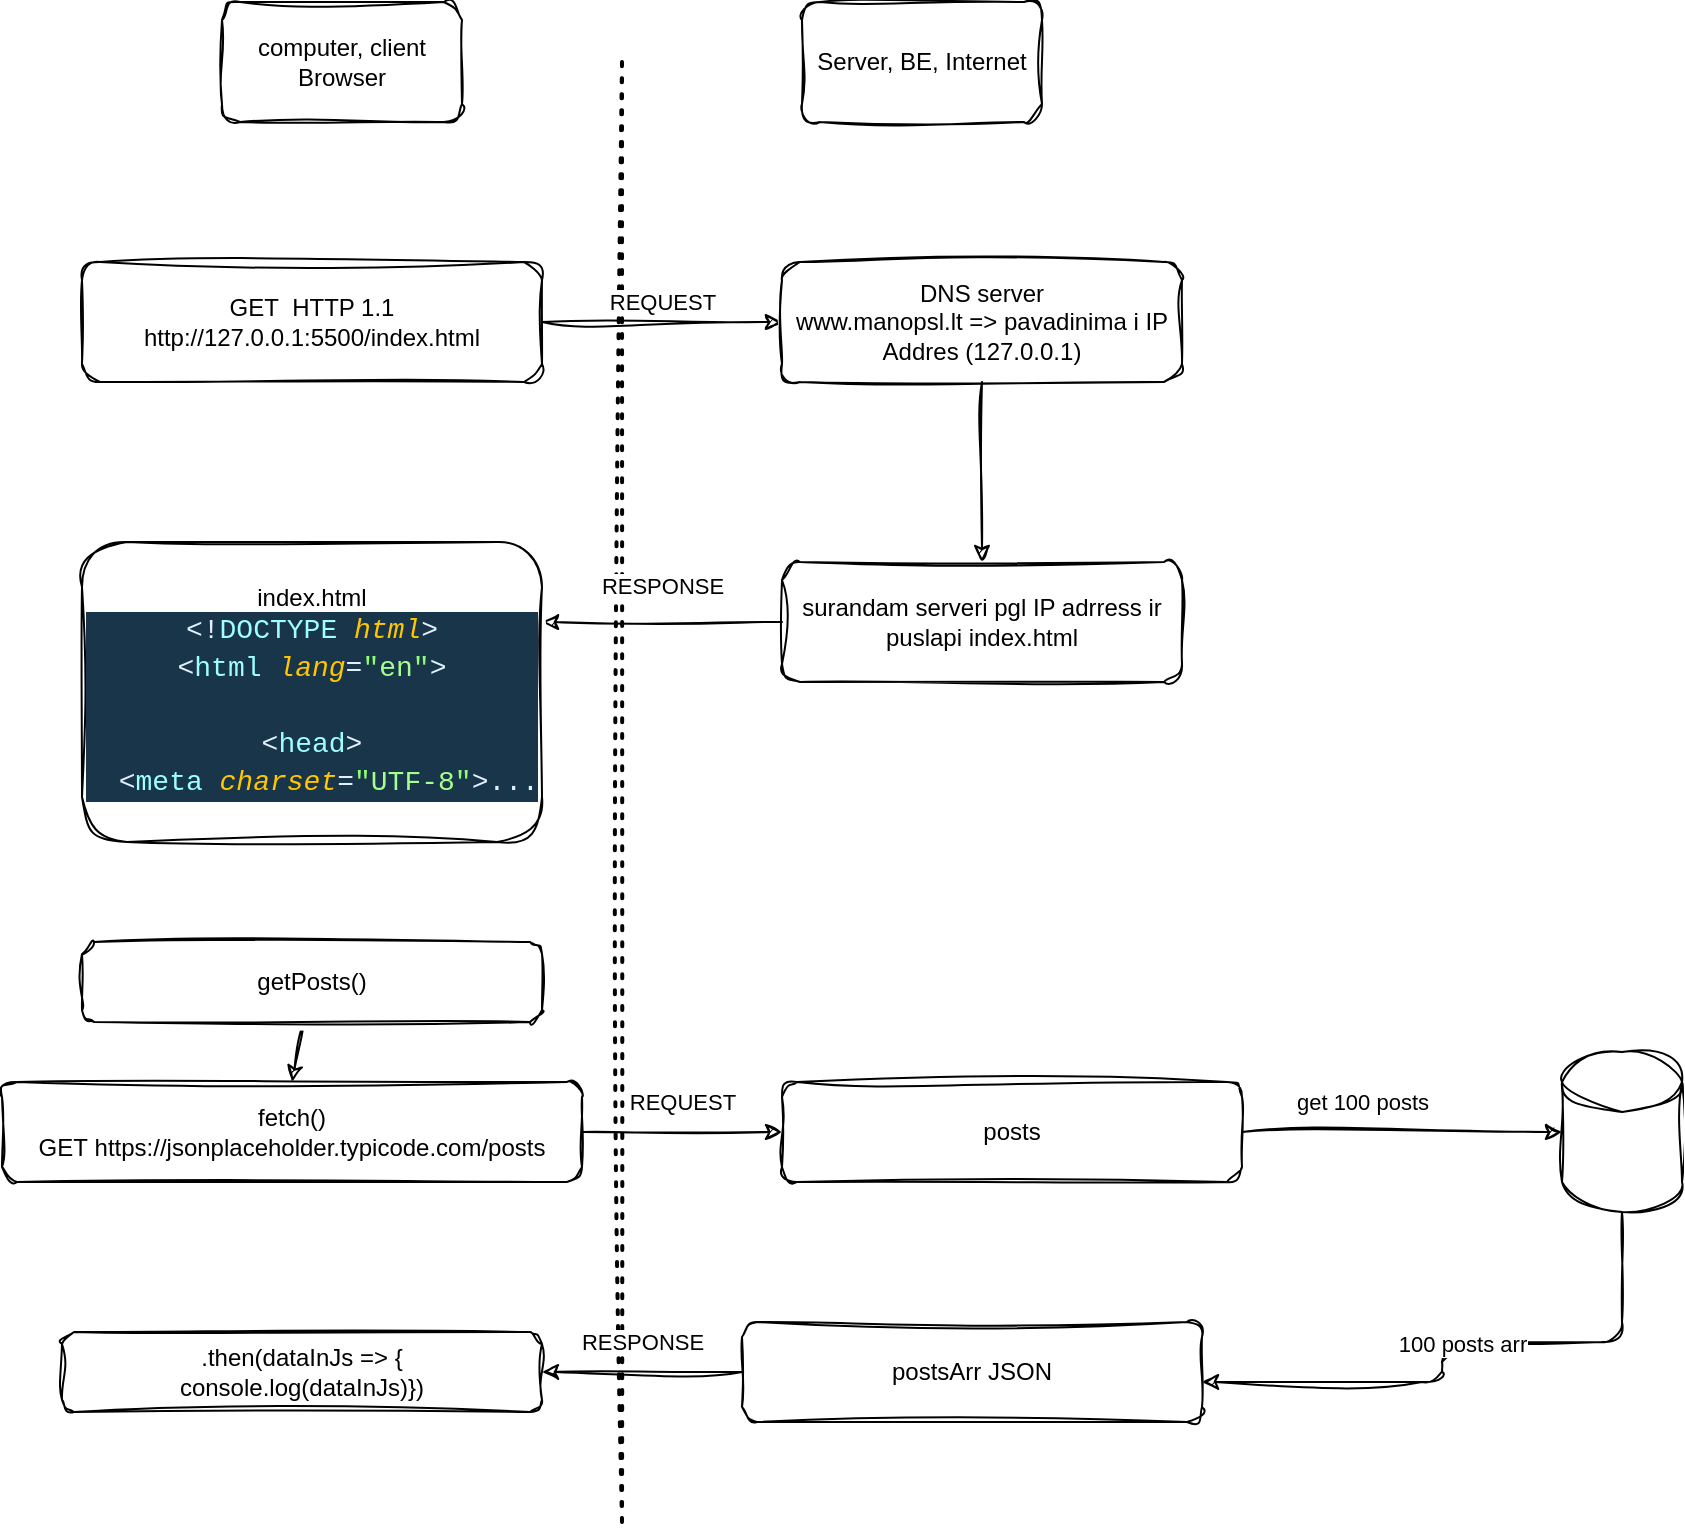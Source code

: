 <mxfile>
    <diagram id="cx1NCF7HbAlsAC7-D7oh" name="Page-1">
        <mxGraphModel dx="857" dy="307" grid="1" gridSize="10" guides="1" tooltips="1" connect="1" arrows="1" fold="1" page="1" pageScale="1" pageWidth="850" pageHeight="1100" math="0" shadow="0">
            <root>
                <mxCell id="0"/>
                <mxCell id="1" parent="0"/>
                <mxCell id="2" value="" style="endArrow=none;dashed=1;html=1;dashPattern=1 3;strokeWidth=2;sketch=1;curveFitting=1;jiggle=2;" parent="1" edge="1">
                    <mxGeometry width="50" height="50" relative="1" as="geometry">
                        <mxPoint x="280" y="770" as="sourcePoint"/>
                        <mxPoint x="280" y="40" as="targetPoint"/>
                    </mxGeometry>
                </mxCell>
                <mxCell id="3" value="computer, client&lt;br&gt;Browser" style="rounded=1;whiteSpace=wrap;html=1;sketch=1;curveFitting=1;jiggle=2;" parent="1" vertex="1">
                    <mxGeometry x="80" y="10" width="120" height="60" as="geometry"/>
                </mxCell>
                <mxCell id="6" style="edgeStyle=none;html=1;sketch=1;curveFitting=1;jiggle=2;" parent="1" source="4" edge="1">
                    <mxGeometry relative="1" as="geometry">
                        <mxPoint x="360" y="170" as="targetPoint"/>
                    </mxGeometry>
                </mxCell>
                <mxCell id="11" value="REQUEST" style="edgeLabel;html=1;align=center;verticalAlign=middle;resizable=0;points=[];sketch=1;curveFitting=1;jiggle=2;" parent="6" vertex="1" connectable="0">
                    <mxGeometry x="-0.335" y="1" relative="1" as="geometry">
                        <mxPoint x="20" y="-9" as="offset"/>
                    </mxGeometry>
                </mxCell>
                <mxCell id="4" value="GET&amp;nbsp; HTTP 1.1&lt;br&gt;http://127.0.0.1:5500/index.html" style="rounded=1;whiteSpace=wrap;html=1;sketch=1;curveFitting=1;jiggle=2;" parent="1" vertex="1">
                    <mxGeometry x="10" y="140" width="230" height="60" as="geometry"/>
                </mxCell>
                <mxCell id="5" value="Server, BE, Internet" style="rounded=1;whiteSpace=wrap;html=1;sketch=1;curveFitting=1;jiggle=2;" parent="1" vertex="1">
                    <mxGeometry x="370" y="10" width="120" height="60" as="geometry"/>
                </mxCell>
                <mxCell id="12" style="edgeStyle=none;html=1;entryX=0.5;entryY=0;entryDx=0;entryDy=0;sketch=1;curveFitting=1;jiggle=2;" parent="1" source="7" target="8" edge="1">
                    <mxGeometry relative="1" as="geometry"/>
                </mxCell>
                <mxCell id="7" value="DNS server&lt;br&gt;www.manopsl.lt =&amp;gt; pavadinima i IP Addres (127.0.0.1)" style="rounded=1;whiteSpace=wrap;html=1;sketch=1;curveFitting=1;jiggle=2;" parent="1" vertex="1">
                    <mxGeometry x="360" y="140" width="200" height="60" as="geometry"/>
                </mxCell>
                <mxCell id="9" style="edgeStyle=none;html=1;sketch=1;curveFitting=1;jiggle=2;" parent="1" source="8" edge="1">
                    <mxGeometry relative="1" as="geometry">
                        <mxPoint x="240" y="320" as="targetPoint"/>
                    </mxGeometry>
                </mxCell>
                <mxCell id="13" value="RESPONSE" style="edgeLabel;html=1;align=center;verticalAlign=middle;resizable=0;points=[];sketch=1;curveFitting=1;jiggle=2;" parent="9" vertex="1" connectable="0">
                    <mxGeometry x="0.452" y="1" relative="1" as="geometry">
                        <mxPoint x="27" y="-19" as="offset"/>
                    </mxGeometry>
                </mxCell>
                <mxCell id="28" value="RESPONSE" style="edgeLabel;html=1;align=center;verticalAlign=middle;resizable=0;points=[];sketch=1;curveFitting=1;jiggle=2;" parent="9" vertex="1" connectable="0">
                    <mxGeometry x="0.452" y="1" relative="1" as="geometry">
                        <mxPoint x="17" y="359" as="offset"/>
                    </mxGeometry>
                </mxCell>
                <mxCell id="8" value="surandam serveri pgl IP adrress ir puslapi index.html" style="rounded=1;whiteSpace=wrap;html=1;sketch=1;curveFitting=1;jiggle=2;" parent="1" vertex="1">
                    <mxGeometry x="360" y="290" width="200" height="60" as="geometry"/>
                </mxCell>
                <mxCell id="10" value="index.html&lt;br&gt;&lt;div style=&quot;color: rgb(255, 255, 255); background-color: rgb(25, 53, 73); font-family: &amp;quot;Cascadia code PL&amp;quot;, Menlo, Monaco, &amp;quot;Courier New&amp;quot;, monospace, Consolas, &amp;quot;Courier New&amp;quot;, monospace; font-size: 14px; line-height: 19px;&quot;&gt;&lt;div&gt;&lt;span style=&quot;color: #e1efff;&quot;&gt;&amp;lt;!&lt;/span&gt;&lt;span style=&quot;color: #9effff;&quot;&gt;DOCTYPE &lt;/span&gt;&lt;span style=&quot;color: #ffc600;font-style: italic;&quot;&gt;html&lt;/span&gt;&lt;span style=&quot;color: #e1efff;&quot;&gt;&amp;gt;&lt;/span&gt;&lt;/div&gt;&lt;div&gt;&lt;span style=&quot;color: #e1efff;&quot;&gt;&amp;lt;&lt;/span&gt;&lt;span style=&quot;color: #9effff;&quot;&gt;html &lt;/span&gt;&lt;span style=&quot;color: #ffc600;font-style: italic;&quot;&gt;lang&lt;/span&gt;&lt;span style=&quot;color: #e1efff;&quot;&gt;=&lt;/span&gt;&lt;span style=&quot;color: #92fc79;&quot;&gt;&quot;&lt;/span&gt;&lt;span style=&quot;color: #a5ff90;&quot;&gt;en&lt;/span&gt;&lt;span style=&quot;color: #92fc79;&quot;&gt;&quot;&lt;/span&gt;&lt;span style=&quot;color: #e1efff;&quot;&gt;&amp;gt;&lt;/span&gt;&lt;/div&gt;&lt;br&gt;&lt;div&gt;&lt;span style=&quot;color: #e1efff;&quot;&gt;&amp;lt;&lt;/span&gt;&lt;span style=&quot;color: #9effff;&quot;&gt;head&lt;/span&gt;&lt;span style=&quot;color: #e1efff;&quot;&gt;&amp;gt;&lt;/span&gt;&lt;/div&gt;&lt;div&gt;&amp;nbsp; &lt;span style=&quot;color: #e1efff;&quot;&gt;&amp;lt;&lt;/span&gt;&lt;span style=&quot;color: #9effff;&quot;&gt;meta &lt;/span&gt;&lt;span style=&quot;color: #ffc600;font-style: italic;&quot;&gt;charset&lt;/span&gt;&lt;span style=&quot;color: #e1efff;&quot;&gt;=&lt;/span&gt;&lt;span style=&quot;color: #92fc79;&quot;&gt;&quot;&lt;/span&gt;&lt;span style=&quot;color: #a5ff90;&quot;&gt;UTF-8&lt;/span&gt;&lt;span style=&quot;color: #92fc79;&quot;&gt;&quot;&lt;/span&gt;&lt;span style=&quot;color: #e1efff;&quot;&gt;&amp;gt;...&lt;/span&gt;&lt;/div&gt;&lt;/div&gt;" style="rounded=1;whiteSpace=wrap;html=1;sketch=1;curveFitting=1;jiggle=2;" parent="1" vertex="1">
                    <mxGeometry x="10" y="280" width="230" height="150" as="geometry"/>
                </mxCell>
                <mxCell id="18" style="edgeStyle=none;html=1;entryX=0.5;entryY=0;entryDx=0;entryDy=0;sketch=1;curveFitting=1;jiggle=2;" parent="1" source="14" target="16" edge="1">
                    <mxGeometry relative="1" as="geometry"/>
                </mxCell>
                <mxCell id="14" value="getPosts()" style="rounded=1;whiteSpace=wrap;html=1;sketch=1;curveFitting=1;jiggle=2;" parent="1" vertex="1">
                    <mxGeometry x="10" y="480" width="230" height="40" as="geometry"/>
                </mxCell>
                <mxCell id="20" style="edgeStyle=none;html=1;sketch=1;curveFitting=1;jiggle=2;" parent="1" source="15" target="19" edge="1">
                    <mxGeometry relative="1" as="geometry"/>
                </mxCell>
                <mxCell id="22" value="get 100 posts" style="edgeLabel;html=1;align=center;verticalAlign=middle;resizable=0;points=[];sketch=1;curveFitting=1;jiggle=2;" parent="20" vertex="1" connectable="0">
                    <mxGeometry x="-0.583" relative="1" as="geometry">
                        <mxPoint x="26" y="-15" as="offset"/>
                    </mxGeometry>
                </mxCell>
                <mxCell id="15" value="posts" style="rounded=1;whiteSpace=wrap;html=1;sketch=1;curveFitting=1;jiggle=2;" parent="1" vertex="1">
                    <mxGeometry x="360" y="550" width="230" height="50" as="geometry"/>
                </mxCell>
                <mxCell id="17" style="edgeStyle=none;html=1;entryX=0;entryY=0.5;entryDx=0;entryDy=0;sketch=1;curveFitting=1;jiggle=2;" parent="1" source="16" target="15" edge="1">
                    <mxGeometry relative="1" as="geometry"/>
                </mxCell>
                <mxCell id="16" value="fetch()&lt;br&gt;GET&amp;nbsp;https://jsonplaceholder.typicode.com/posts" style="rounded=1;whiteSpace=wrap;html=1;sketch=1;curveFitting=1;jiggle=2;" parent="1" vertex="1">
                    <mxGeometry x="-30" y="550" width="290" height="50" as="geometry"/>
                </mxCell>
                <mxCell id="21" style="edgeStyle=orthogonalEdgeStyle;html=1;sketch=1;curveFitting=1;jiggle=2;" parent="1" source="19" edge="1">
                    <mxGeometry relative="1" as="geometry">
                        <mxPoint x="570" y="700" as="targetPoint"/>
                        <Array as="points">
                            <mxPoint x="780" y="680"/>
                            <mxPoint x="690" y="680"/>
                            <mxPoint x="690" y="700"/>
                        </Array>
                    </mxGeometry>
                </mxCell>
                <mxCell id="23" value="100 posts arr" style="edgeLabel;html=1;align=center;verticalAlign=middle;resizable=0;points=[];sketch=1;curveFitting=1;jiggle=2;" parent="21" vertex="1" connectable="0">
                    <mxGeometry x="-0.018" y="1" relative="1" as="geometry">
                        <mxPoint as="offset"/>
                    </mxGeometry>
                </mxCell>
                <mxCell id="19" value="" style="shape=cylinder3;whiteSpace=wrap;html=1;boundedLbl=1;backgroundOutline=1;size=15;sketch=1;curveFitting=1;jiggle=2;" parent="1" vertex="1">
                    <mxGeometry x="750" y="535" width="60" height="80" as="geometry"/>
                </mxCell>
                <mxCell id="25" style="edgeStyle=orthogonalEdgeStyle;html=1;entryX=1;entryY=0.5;entryDx=0;entryDy=0;sketch=1;curveFitting=1;jiggle=2;" parent="1" source="24" target="26" edge="1">
                    <mxGeometry relative="1" as="geometry">
                        <mxPoint x="210" y="695" as="targetPoint"/>
                    </mxGeometry>
                </mxCell>
                <mxCell id="24" value="postsArr JSON" style="rounded=1;whiteSpace=wrap;html=1;sketch=1;curveFitting=1;jiggle=2;" parent="1" vertex="1">
                    <mxGeometry x="340" y="670" width="230" height="50" as="geometry"/>
                </mxCell>
                <mxCell id="26" value=".then(dataInJs =&amp;gt; {&lt;br&gt;console.log(dataInJs)})" style="rounded=1;whiteSpace=wrap;html=1;sketch=1;curveFitting=1;jiggle=2;" parent="1" vertex="1">
                    <mxGeometry y="675" width="240" height="40" as="geometry"/>
                </mxCell>
                <mxCell id="27" value="REQUEST" style="edgeLabel;html=1;align=center;verticalAlign=middle;resizable=0;points=[];sketch=1;curveFitting=1;jiggle=2;" parent="1" vertex="1" connectable="0">
                    <mxGeometry x="310" y="560" as="geometry"/>
                </mxCell>
            </root>
        </mxGraphModel>
    </diagram>
</mxfile>